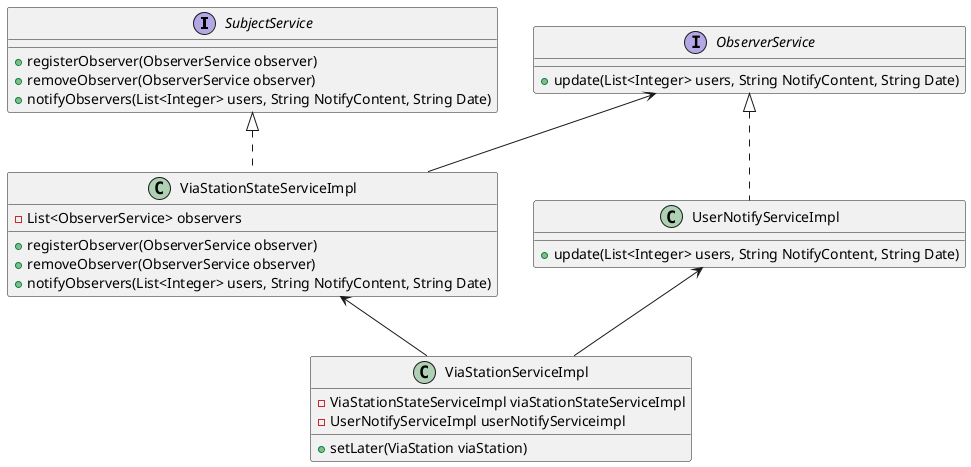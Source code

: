 @startuml
interface SubjectService {
    + registerObserver(ObserverService observer)
    + removeObserver(ObserverService observer)
    + notifyObservers(List<Integer> users, String NotifyContent, String Date)
}

interface ObserverService {
    + update(List<Integer> users, String NotifyContent, String Date)
}

class ViaStationStateServiceImpl {
    - List<ObserverService> observers
    + registerObserver(ObserverService observer)
    + removeObserver(ObserverService observer)
    + notifyObservers(List<Integer> users, String NotifyContent, String Date)
}

class UserNotifyServiceImpl {
    + update(List<Integer> users, String NotifyContent, String Date)
}

class ViaStationServiceImpl {
    - ViaStationStateServiceImpl viaStationStateServiceImpl
    - UserNotifyServiceImpl userNotifyServiceimpl
    + setLater(ViaStation viaStation)
}

SubjectService <|.. ViaStationStateServiceImpl
ObserverService <|.. UserNotifyServiceImpl

ViaStationStateServiceImpl <-- ViaStationServiceImpl
ObserverService <-- ViaStationStateServiceImpl
UserNotifyServiceImpl<-- ViaStationServiceImpl
@enduml